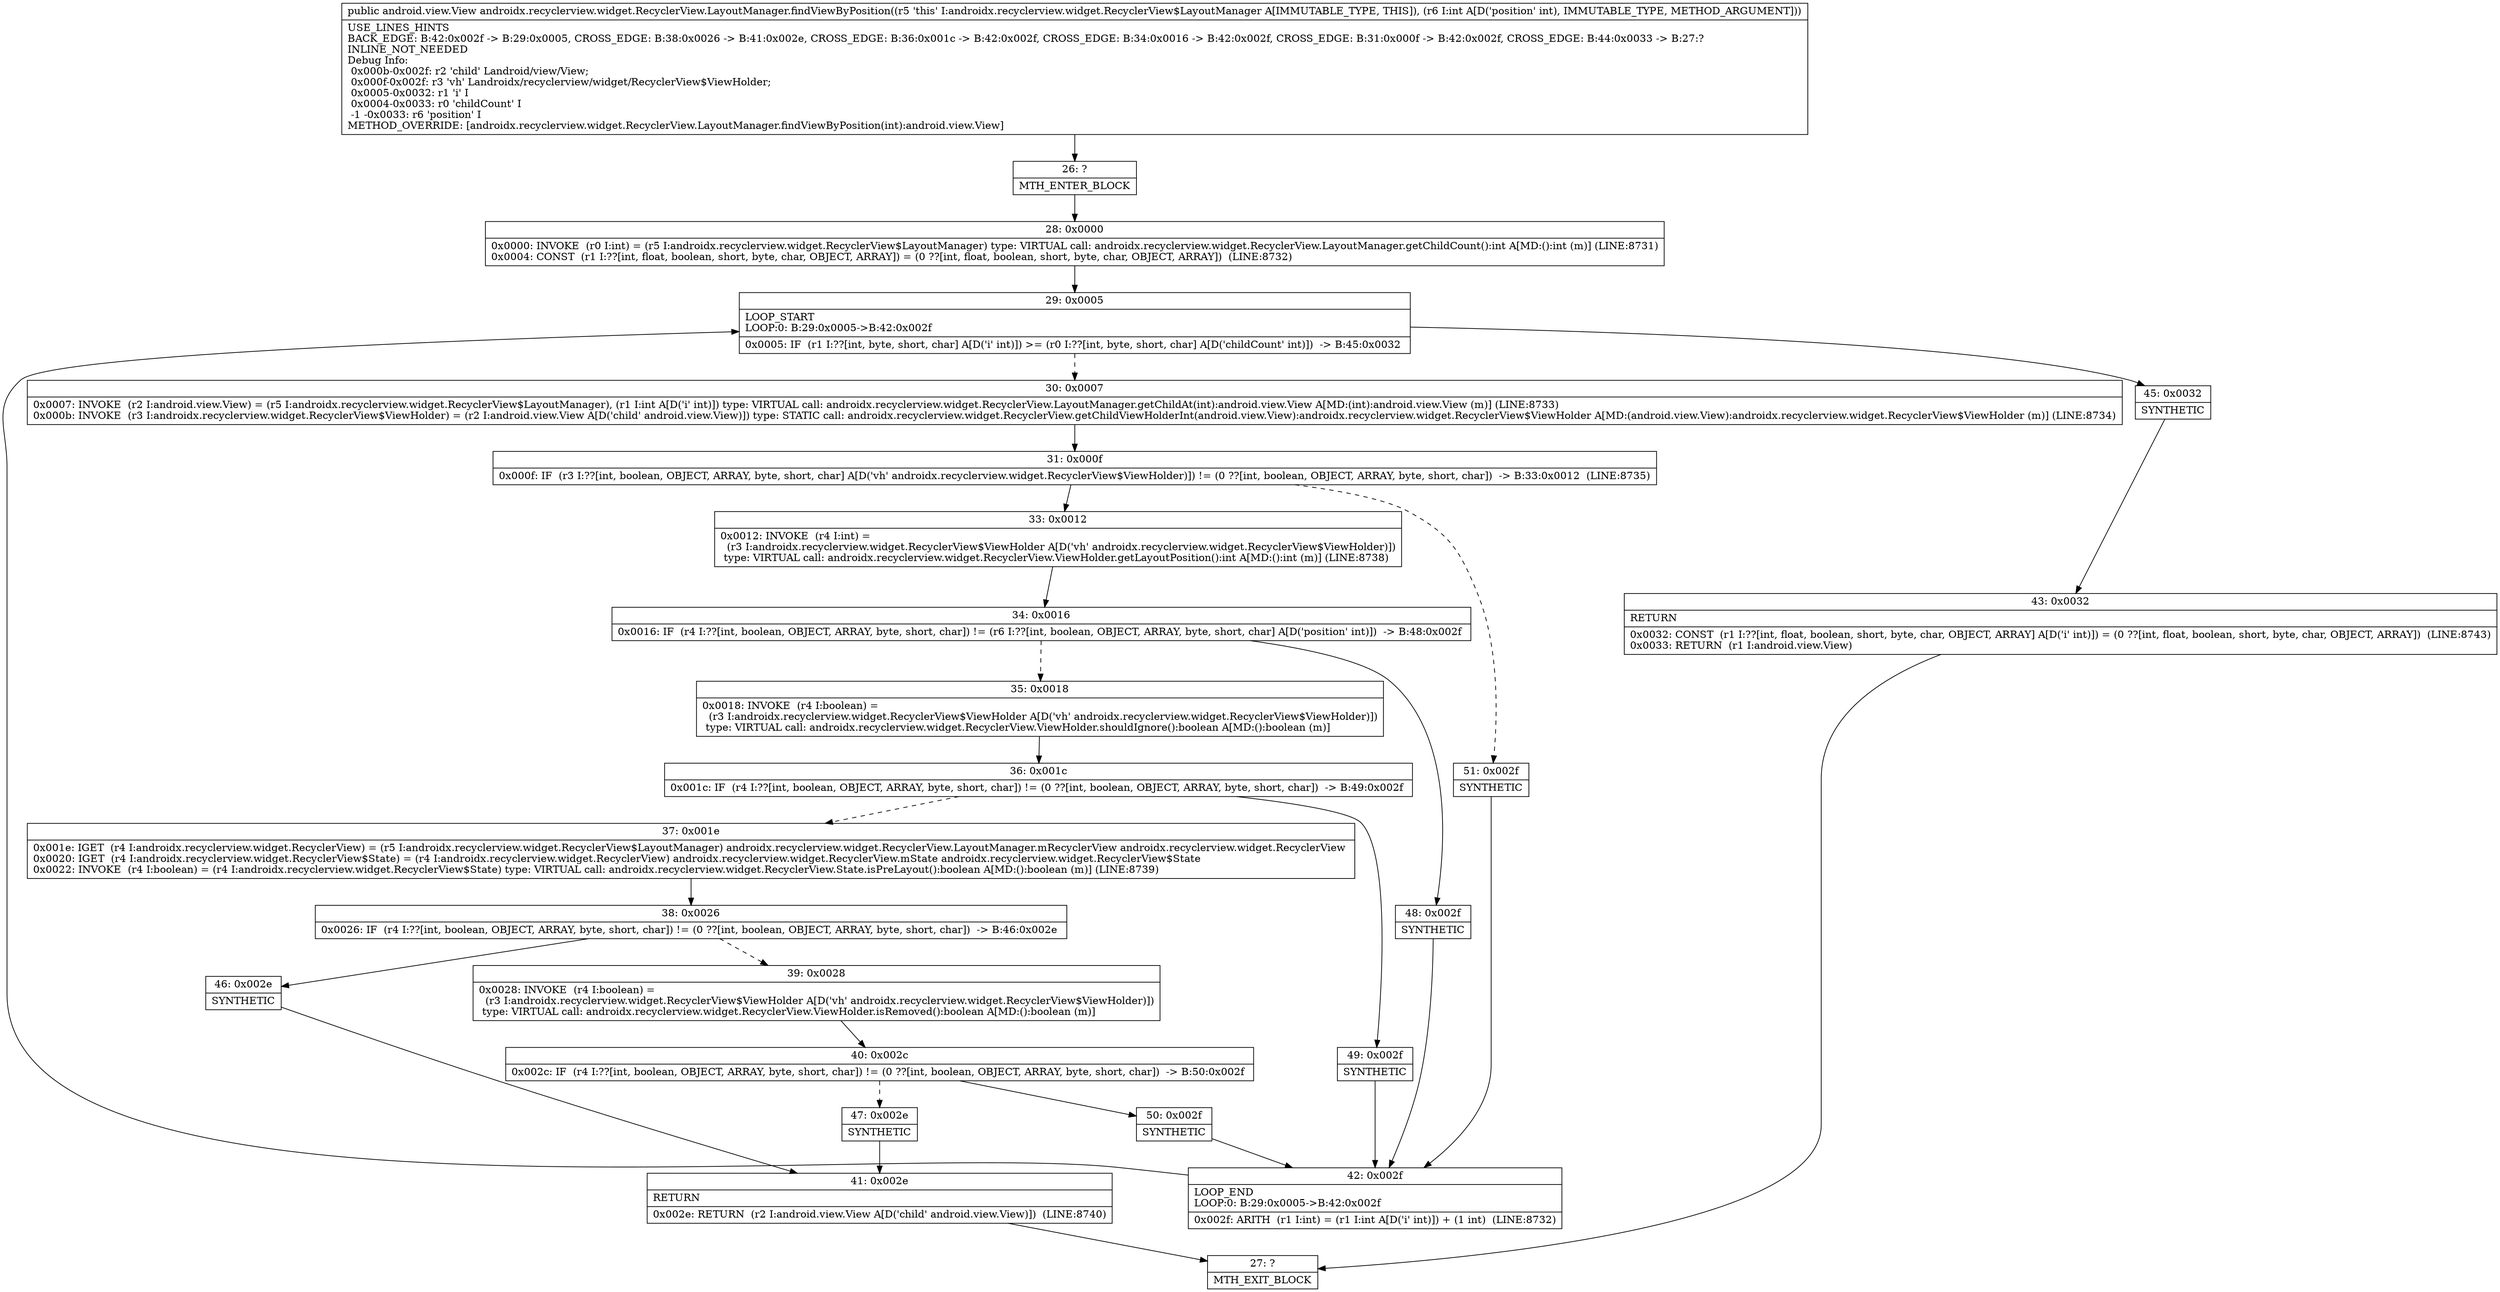 digraph "CFG forandroidx.recyclerview.widget.RecyclerView.LayoutManager.findViewByPosition(I)Landroid\/view\/View;" {
Node_26 [shape=record,label="{26\:\ ?|MTH_ENTER_BLOCK\l}"];
Node_28 [shape=record,label="{28\:\ 0x0000|0x0000: INVOKE  (r0 I:int) = (r5 I:androidx.recyclerview.widget.RecyclerView$LayoutManager) type: VIRTUAL call: androidx.recyclerview.widget.RecyclerView.LayoutManager.getChildCount():int A[MD:():int (m)] (LINE:8731)\l0x0004: CONST  (r1 I:??[int, float, boolean, short, byte, char, OBJECT, ARRAY]) = (0 ??[int, float, boolean, short, byte, char, OBJECT, ARRAY])  (LINE:8732)\l}"];
Node_29 [shape=record,label="{29\:\ 0x0005|LOOP_START\lLOOP:0: B:29:0x0005\-\>B:42:0x002f\l|0x0005: IF  (r1 I:??[int, byte, short, char] A[D('i' int)]) \>= (r0 I:??[int, byte, short, char] A[D('childCount' int)])  \-\> B:45:0x0032 \l}"];
Node_30 [shape=record,label="{30\:\ 0x0007|0x0007: INVOKE  (r2 I:android.view.View) = (r5 I:androidx.recyclerview.widget.RecyclerView$LayoutManager), (r1 I:int A[D('i' int)]) type: VIRTUAL call: androidx.recyclerview.widget.RecyclerView.LayoutManager.getChildAt(int):android.view.View A[MD:(int):android.view.View (m)] (LINE:8733)\l0x000b: INVOKE  (r3 I:androidx.recyclerview.widget.RecyclerView$ViewHolder) = (r2 I:android.view.View A[D('child' android.view.View)]) type: STATIC call: androidx.recyclerview.widget.RecyclerView.getChildViewHolderInt(android.view.View):androidx.recyclerview.widget.RecyclerView$ViewHolder A[MD:(android.view.View):androidx.recyclerview.widget.RecyclerView$ViewHolder (m)] (LINE:8734)\l}"];
Node_31 [shape=record,label="{31\:\ 0x000f|0x000f: IF  (r3 I:??[int, boolean, OBJECT, ARRAY, byte, short, char] A[D('vh' androidx.recyclerview.widget.RecyclerView$ViewHolder)]) != (0 ??[int, boolean, OBJECT, ARRAY, byte, short, char])  \-\> B:33:0x0012  (LINE:8735)\l}"];
Node_33 [shape=record,label="{33\:\ 0x0012|0x0012: INVOKE  (r4 I:int) = \l  (r3 I:androidx.recyclerview.widget.RecyclerView$ViewHolder A[D('vh' androidx.recyclerview.widget.RecyclerView$ViewHolder)])\l type: VIRTUAL call: androidx.recyclerview.widget.RecyclerView.ViewHolder.getLayoutPosition():int A[MD:():int (m)] (LINE:8738)\l}"];
Node_34 [shape=record,label="{34\:\ 0x0016|0x0016: IF  (r4 I:??[int, boolean, OBJECT, ARRAY, byte, short, char]) != (r6 I:??[int, boolean, OBJECT, ARRAY, byte, short, char] A[D('position' int)])  \-\> B:48:0x002f \l}"];
Node_35 [shape=record,label="{35\:\ 0x0018|0x0018: INVOKE  (r4 I:boolean) = \l  (r3 I:androidx.recyclerview.widget.RecyclerView$ViewHolder A[D('vh' androidx.recyclerview.widget.RecyclerView$ViewHolder)])\l type: VIRTUAL call: androidx.recyclerview.widget.RecyclerView.ViewHolder.shouldIgnore():boolean A[MD:():boolean (m)]\l}"];
Node_36 [shape=record,label="{36\:\ 0x001c|0x001c: IF  (r4 I:??[int, boolean, OBJECT, ARRAY, byte, short, char]) != (0 ??[int, boolean, OBJECT, ARRAY, byte, short, char])  \-\> B:49:0x002f \l}"];
Node_37 [shape=record,label="{37\:\ 0x001e|0x001e: IGET  (r4 I:androidx.recyclerview.widget.RecyclerView) = (r5 I:androidx.recyclerview.widget.RecyclerView$LayoutManager) androidx.recyclerview.widget.RecyclerView.LayoutManager.mRecyclerView androidx.recyclerview.widget.RecyclerView \l0x0020: IGET  (r4 I:androidx.recyclerview.widget.RecyclerView$State) = (r4 I:androidx.recyclerview.widget.RecyclerView) androidx.recyclerview.widget.RecyclerView.mState androidx.recyclerview.widget.RecyclerView$State \l0x0022: INVOKE  (r4 I:boolean) = (r4 I:androidx.recyclerview.widget.RecyclerView$State) type: VIRTUAL call: androidx.recyclerview.widget.RecyclerView.State.isPreLayout():boolean A[MD:():boolean (m)] (LINE:8739)\l}"];
Node_38 [shape=record,label="{38\:\ 0x0026|0x0026: IF  (r4 I:??[int, boolean, OBJECT, ARRAY, byte, short, char]) != (0 ??[int, boolean, OBJECT, ARRAY, byte, short, char])  \-\> B:46:0x002e \l}"];
Node_39 [shape=record,label="{39\:\ 0x0028|0x0028: INVOKE  (r4 I:boolean) = \l  (r3 I:androidx.recyclerview.widget.RecyclerView$ViewHolder A[D('vh' androidx.recyclerview.widget.RecyclerView$ViewHolder)])\l type: VIRTUAL call: androidx.recyclerview.widget.RecyclerView.ViewHolder.isRemoved():boolean A[MD:():boolean (m)]\l}"];
Node_40 [shape=record,label="{40\:\ 0x002c|0x002c: IF  (r4 I:??[int, boolean, OBJECT, ARRAY, byte, short, char]) != (0 ??[int, boolean, OBJECT, ARRAY, byte, short, char])  \-\> B:50:0x002f \l}"];
Node_47 [shape=record,label="{47\:\ 0x002e|SYNTHETIC\l}"];
Node_41 [shape=record,label="{41\:\ 0x002e|RETURN\l|0x002e: RETURN  (r2 I:android.view.View A[D('child' android.view.View)])  (LINE:8740)\l}"];
Node_27 [shape=record,label="{27\:\ ?|MTH_EXIT_BLOCK\l}"];
Node_50 [shape=record,label="{50\:\ 0x002f|SYNTHETIC\l}"];
Node_42 [shape=record,label="{42\:\ 0x002f|LOOP_END\lLOOP:0: B:29:0x0005\-\>B:42:0x002f\l|0x002f: ARITH  (r1 I:int) = (r1 I:int A[D('i' int)]) + (1 int)  (LINE:8732)\l}"];
Node_46 [shape=record,label="{46\:\ 0x002e|SYNTHETIC\l}"];
Node_49 [shape=record,label="{49\:\ 0x002f|SYNTHETIC\l}"];
Node_48 [shape=record,label="{48\:\ 0x002f|SYNTHETIC\l}"];
Node_51 [shape=record,label="{51\:\ 0x002f|SYNTHETIC\l}"];
Node_45 [shape=record,label="{45\:\ 0x0032|SYNTHETIC\l}"];
Node_43 [shape=record,label="{43\:\ 0x0032|RETURN\l|0x0032: CONST  (r1 I:??[int, float, boolean, short, byte, char, OBJECT, ARRAY] A[D('i' int)]) = (0 ??[int, float, boolean, short, byte, char, OBJECT, ARRAY])  (LINE:8743)\l0x0033: RETURN  (r1 I:android.view.View) \l}"];
MethodNode[shape=record,label="{public android.view.View androidx.recyclerview.widget.RecyclerView.LayoutManager.findViewByPosition((r5 'this' I:androidx.recyclerview.widget.RecyclerView$LayoutManager A[IMMUTABLE_TYPE, THIS]), (r6 I:int A[D('position' int), IMMUTABLE_TYPE, METHOD_ARGUMENT]))  | USE_LINES_HINTS\lBACK_EDGE: B:42:0x002f \-\> B:29:0x0005, CROSS_EDGE: B:38:0x0026 \-\> B:41:0x002e, CROSS_EDGE: B:36:0x001c \-\> B:42:0x002f, CROSS_EDGE: B:34:0x0016 \-\> B:42:0x002f, CROSS_EDGE: B:31:0x000f \-\> B:42:0x002f, CROSS_EDGE: B:44:0x0033 \-\> B:27:?\lINLINE_NOT_NEEDED\lDebug Info:\l  0x000b\-0x002f: r2 'child' Landroid\/view\/View;\l  0x000f\-0x002f: r3 'vh' Landroidx\/recyclerview\/widget\/RecyclerView$ViewHolder;\l  0x0005\-0x0032: r1 'i' I\l  0x0004\-0x0033: r0 'childCount' I\l  \-1 \-0x0033: r6 'position' I\lMETHOD_OVERRIDE: [androidx.recyclerview.widget.RecyclerView.LayoutManager.findViewByPosition(int):android.view.View]\l}"];
MethodNode -> Node_26;Node_26 -> Node_28;
Node_28 -> Node_29;
Node_29 -> Node_30[style=dashed];
Node_29 -> Node_45;
Node_30 -> Node_31;
Node_31 -> Node_33;
Node_31 -> Node_51[style=dashed];
Node_33 -> Node_34;
Node_34 -> Node_35[style=dashed];
Node_34 -> Node_48;
Node_35 -> Node_36;
Node_36 -> Node_37[style=dashed];
Node_36 -> Node_49;
Node_37 -> Node_38;
Node_38 -> Node_39[style=dashed];
Node_38 -> Node_46;
Node_39 -> Node_40;
Node_40 -> Node_47[style=dashed];
Node_40 -> Node_50;
Node_47 -> Node_41;
Node_41 -> Node_27;
Node_50 -> Node_42;
Node_42 -> Node_29;
Node_46 -> Node_41;
Node_49 -> Node_42;
Node_48 -> Node_42;
Node_51 -> Node_42;
Node_45 -> Node_43;
Node_43 -> Node_27;
}

